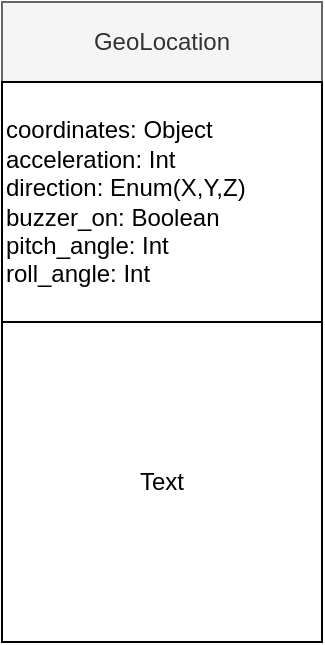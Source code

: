 <mxfile version="24.2.5" type="device">
  <diagram id="C5RBs43oDa-KdzZeNtuy" name="Page-1">
    <mxGraphModel dx="1434" dy="738" grid="1" gridSize="10" guides="1" tooltips="1" connect="1" arrows="1" fold="1" page="1" pageScale="1" pageWidth="827" pageHeight="1169" math="0" shadow="0">
      <root>
        <mxCell id="WIyWlLk6GJQsqaUBKTNV-0" />
        <mxCell id="WIyWlLk6GJQsqaUBKTNV-1" parent="WIyWlLk6GJQsqaUBKTNV-0" />
        <mxCell id="i8puco6CzbDCep_iHM86-1" value="GeoLocation" style="text;html=1;align=center;verticalAlign=middle;whiteSpace=wrap;rounded=0;fillColor=#f5f5f5;fontColor=#333333;strokeColor=#666666;" vertex="1" parent="WIyWlLk6GJQsqaUBKTNV-1">
          <mxGeometry x="200" y="80" width="160" height="40" as="geometry" />
        </mxCell>
        <mxCell id="i8puco6CzbDCep_iHM86-2" value="coordinates: Object&lt;div&gt;acceleration: Int&lt;/div&gt;&lt;div&gt;direction: Enum(X,Y,Z)&lt;/div&gt;&lt;div&gt;buzzer_on: Boolean&lt;/div&gt;&lt;div&gt;pitch_angle: Int&lt;/div&gt;&lt;div&gt;roll_angle: Int&lt;/div&gt;" style="text;html=1;align=left;verticalAlign=middle;whiteSpace=wrap;rounded=0;strokeColor=default;" vertex="1" parent="WIyWlLk6GJQsqaUBKTNV-1">
          <mxGeometry x="200" y="120" width="160" height="120" as="geometry" />
        </mxCell>
        <mxCell id="i8puco6CzbDCep_iHM86-3" value="Text" style="text;html=1;align=center;verticalAlign=middle;whiteSpace=wrap;rounded=0;strokeColor=default;" vertex="1" parent="WIyWlLk6GJQsqaUBKTNV-1">
          <mxGeometry x="200" y="240" width="160" height="160" as="geometry" />
        </mxCell>
      </root>
    </mxGraphModel>
  </diagram>
</mxfile>
